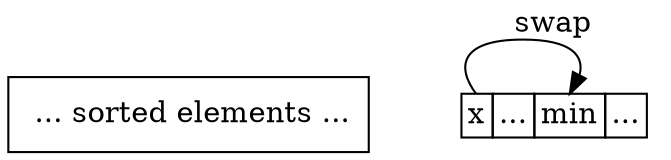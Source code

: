 digraph G{
	margin="0"
	node[shape=box]
	sorted[label=" ... sorted elements ..."];
	unsorted[shape=plaintext, label=<<table BORDER="0" CELLBORDER="1" CELLSPACING="0">
             <tr><td port="hd">x</td><td>...</td><td port="m">min</td><td>...</td></tr></table>>];
	unsorted:hd:n->unsorted:m:n[label="swap"];
	{rank=same sorted->unsorted[style=invis]}
}
